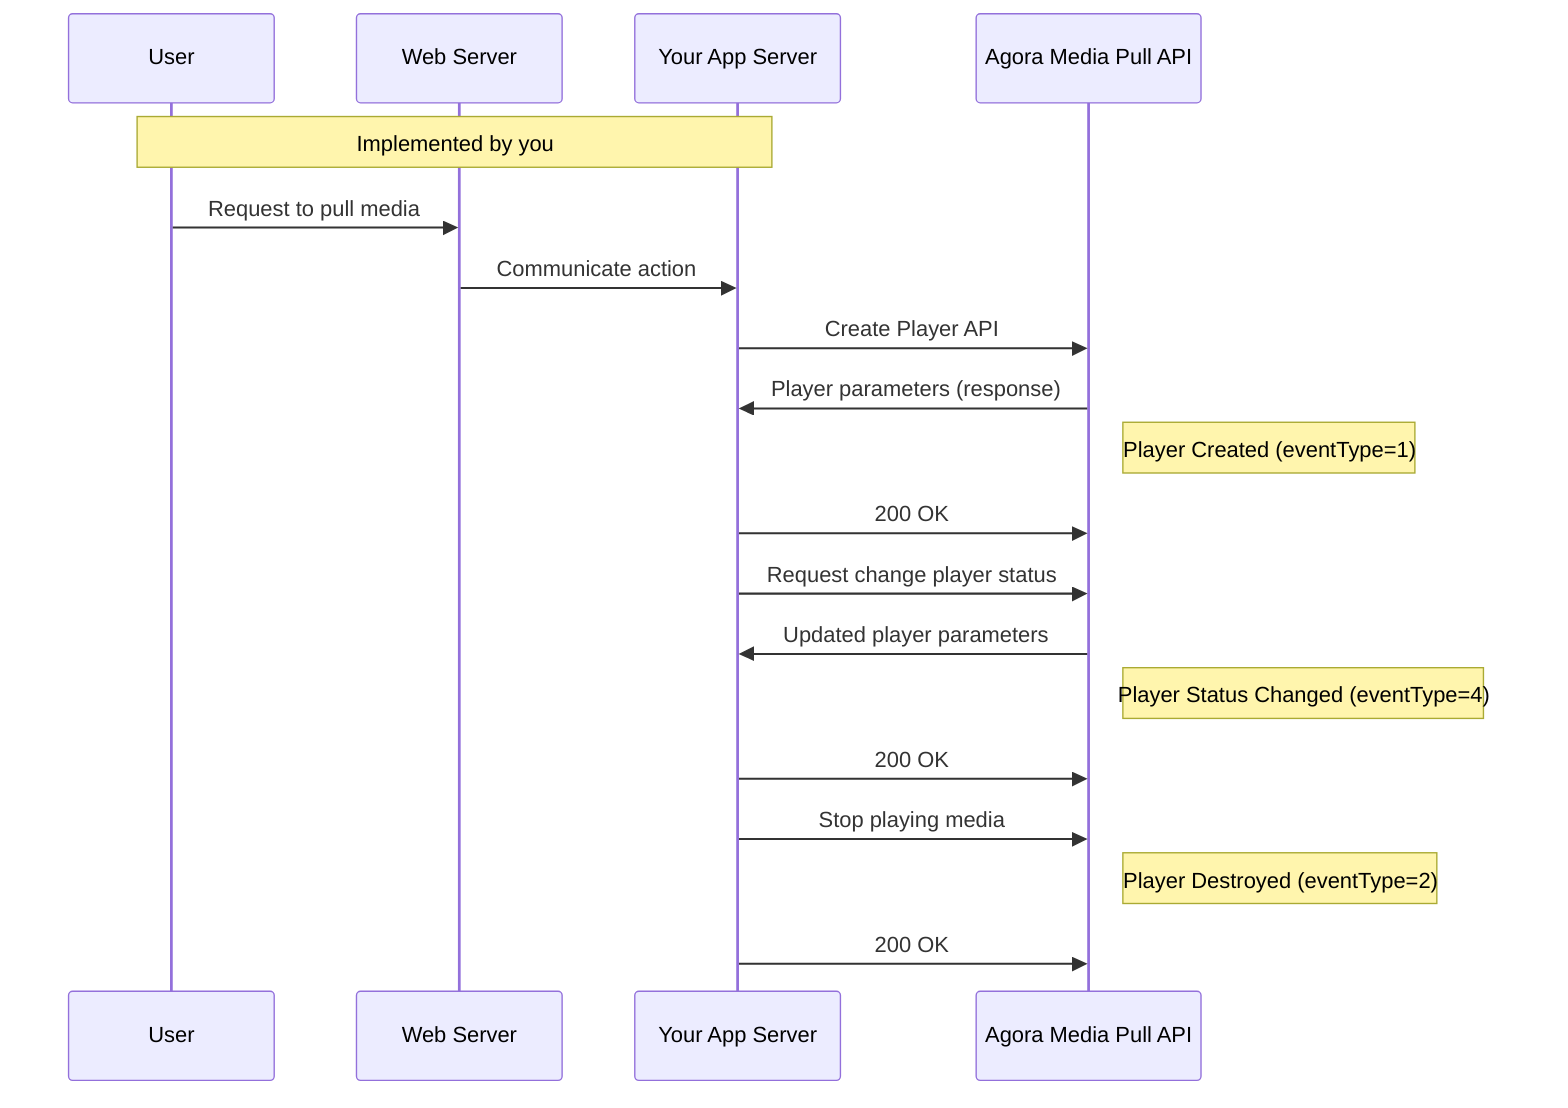 sequenceDiagram
    participant User
    participant WebServer as Web Server
    participant AppServer as Your App Server
    participant AgoraAPI as Agora Media Pull API

    Note over User,AppServer: Implemented by you

    User->>WebServer: Request to pull media
    WebServer->>AppServer: Communicate action
    AppServer->>AgoraAPI: Create Player API
    AgoraAPI->>AppServer: Player parameters (response)
    Note right of AgoraAPI: Player Created (eventType=1)
    AppServer->>AgoraAPI: 200 OK
    AppServer->>AgoraAPI: Request change player status
    AgoraAPI->>AppServer: Updated player parameters
    Note right of AgoraAPI: Player Status Changed (eventType=4)
    AppServer->>AgoraAPI: 200 OK
    AppServer->>AgoraAPI: Stop playing media
    Note right of AgoraAPI: Player Destroyed (eventType=2)
    AppServer->>AgoraAPI: 200 OK